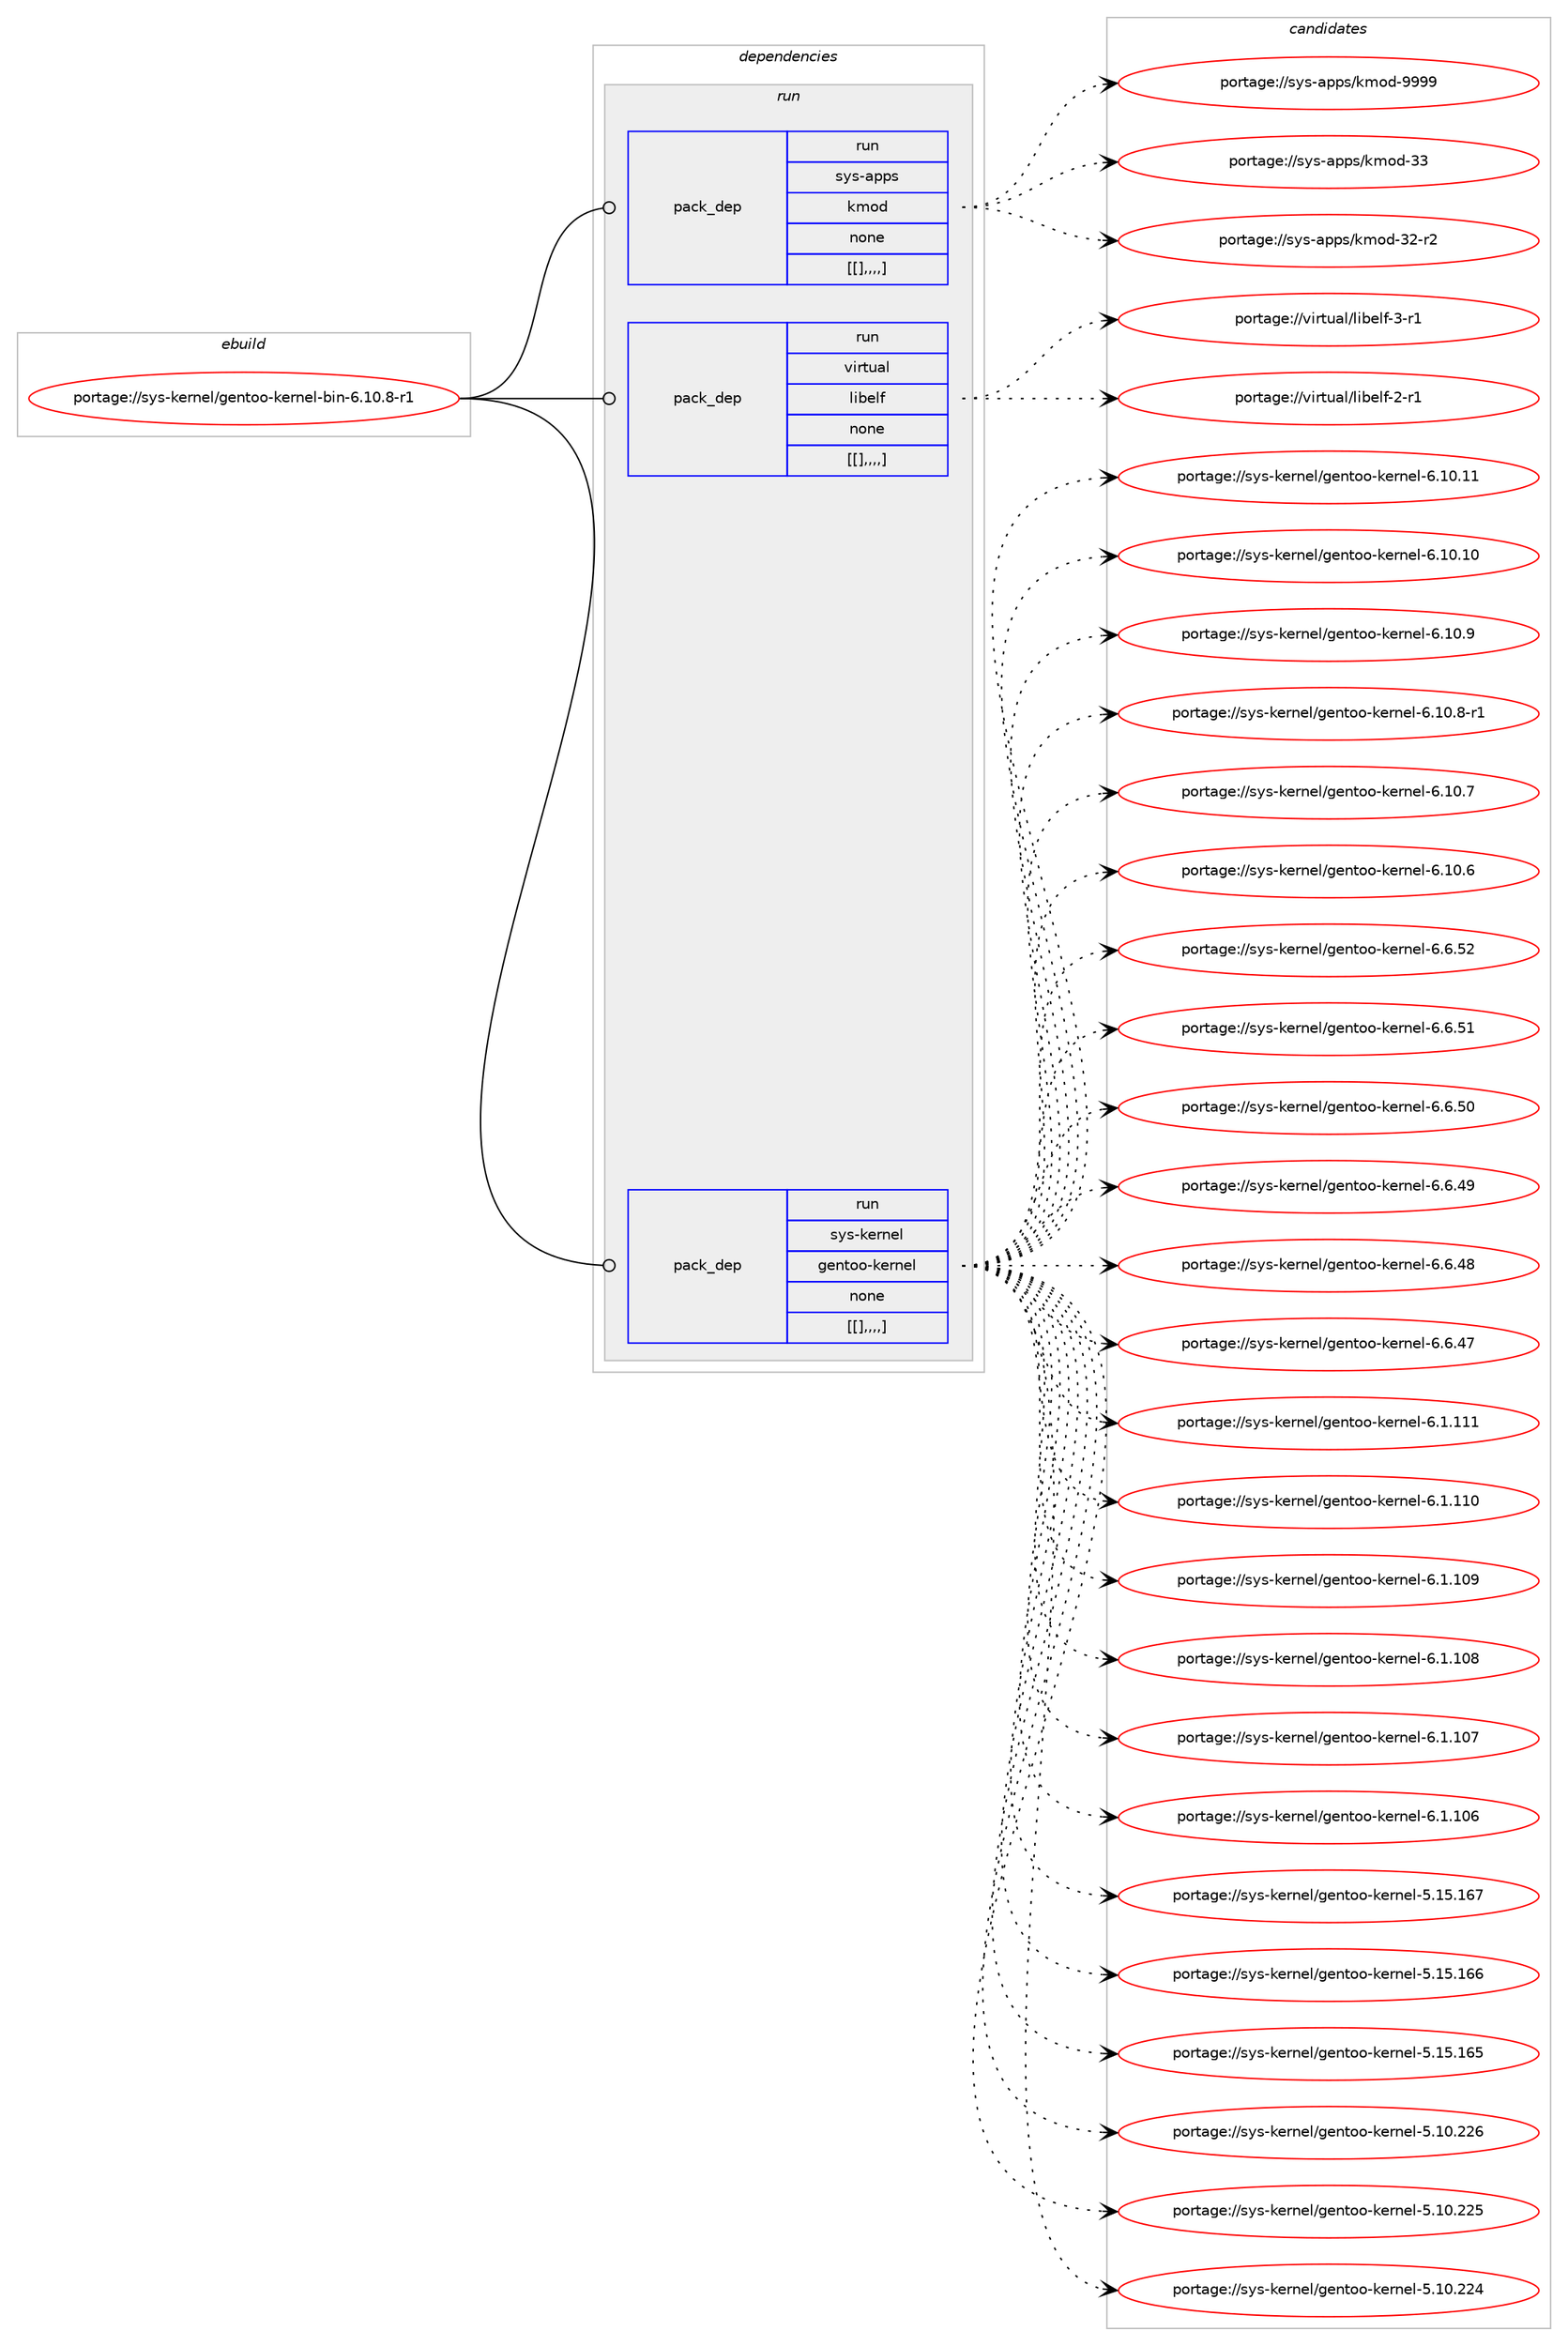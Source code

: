 digraph prolog {

# *************
# Graph options
# *************

newrank=true;
concentrate=true;
compound=true;
graph [rankdir=LR,fontname=Helvetica,fontsize=10,ranksep=1.5];#, ranksep=2.5, nodesep=0.2];
edge  [arrowhead=vee];
node  [fontname=Helvetica,fontsize=10];

# **********
# The ebuild
# **********

subgraph cluster_leftcol {
color=gray;
label=<<i>ebuild</i>>;
id [label="portage://sys-kernel/gentoo-kernel-bin-6.10.8-r1", color=red, width=4, href="../sys-kernel/gentoo-kernel-bin-6.10.8-r1.svg"];
}

# ****************
# The dependencies
# ****************

subgraph cluster_midcol {
color=gray;
label=<<i>dependencies</i>>;
subgraph cluster_compile {
fillcolor="#eeeeee";
style=filled;
label=<<i>compile</i>>;
}
subgraph cluster_compileandrun {
fillcolor="#eeeeee";
style=filled;
label=<<i>compile and run</i>>;
}
subgraph cluster_run {
fillcolor="#eeeeee";
style=filled;
label=<<i>run</i>>;
subgraph pack326814 {
dependency451521 [label=<<TABLE BORDER="0" CELLBORDER="1" CELLSPACING="0" CELLPADDING="4" WIDTH="220"><TR><TD ROWSPAN="6" CELLPADDING="30">pack_dep</TD></TR><TR><TD WIDTH="110">run</TD></TR><TR><TD>sys-apps</TD></TR><TR><TD>kmod</TD></TR><TR><TD>none</TD></TR><TR><TD>[[],,,,]</TD></TR></TABLE>>, shape=none, color=blue];
}
id:e -> dependency451521:w [weight=20,style="solid",arrowhead="odot"];
subgraph pack326815 {
dependency451522 [label=<<TABLE BORDER="0" CELLBORDER="1" CELLSPACING="0" CELLPADDING="4" WIDTH="220"><TR><TD ROWSPAN="6" CELLPADDING="30">pack_dep</TD></TR><TR><TD WIDTH="110">run</TD></TR><TR><TD>virtual</TD></TR><TR><TD>libelf</TD></TR><TR><TD>none</TD></TR><TR><TD>[[],,,,]</TD></TR></TABLE>>, shape=none, color=blue];
}
id:e -> dependency451522:w [weight=20,style="solid",arrowhead="odot"];
subgraph pack326816 {
dependency451523 [label=<<TABLE BORDER="0" CELLBORDER="1" CELLSPACING="0" CELLPADDING="4" WIDTH="220"><TR><TD ROWSPAN="6" CELLPADDING="30">pack_dep</TD></TR><TR><TD WIDTH="110">run</TD></TR><TR><TD>sys-kernel</TD></TR><TR><TD>gentoo-kernel</TD></TR><TR><TD>none</TD></TR><TR><TD>[[],,,,]</TD></TR></TABLE>>, shape=none, color=blue];
}
id:e -> dependency451523:w [weight=20,style="solid",arrowhead="odot"];
}
}

# **************
# The candidates
# **************

subgraph cluster_choices {
rank=same;
color=gray;
label=<<i>candidates</i>>;

subgraph choice326814 {
color=black;
nodesep=1;
choice1151211154597112112115471071091111004557575757 [label="portage://sys-apps/kmod-9999", color=red, width=4,href="../sys-apps/kmod-9999.svg"];
choice115121115459711211211547107109111100455151 [label="portage://sys-apps/kmod-33", color=red, width=4,href="../sys-apps/kmod-33.svg"];
choice1151211154597112112115471071091111004551504511450 [label="portage://sys-apps/kmod-32-r2", color=red, width=4,href="../sys-apps/kmod-32-r2.svg"];
dependency451521:e -> choice1151211154597112112115471071091111004557575757:w [style=dotted,weight="100"];
dependency451521:e -> choice115121115459711211211547107109111100455151:w [style=dotted,weight="100"];
dependency451521:e -> choice1151211154597112112115471071091111004551504511450:w [style=dotted,weight="100"];
}
subgraph choice326815 {
color=black;
nodesep=1;
choice11810511411611797108471081059810110810245514511449 [label="portage://virtual/libelf-3-r1", color=red, width=4,href="../virtual/libelf-3-r1.svg"];
choice11810511411611797108471081059810110810245504511449 [label="portage://virtual/libelf-2-r1", color=red, width=4,href="../virtual/libelf-2-r1.svg"];
dependency451522:e -> choice11810511411611797108471081059810110810245514511449:w [style=dotted,weight="100"];
dependency451522:e -> choice11810511411611797108471081059810110810245504511449:w [style=dotted,weight="100"];
}
subgraph choice326816 {
color=black;
nodesep=1;
choice1151211154510710111411010110847103101110116111111451071011141101011084554464948464949 [label="portage://sys-kernel/gentoo-kernel-6.10.11", color=red, width=4,href="../sys-kernel/gentoo-kernel-6.10.11.svg"];
choice1151211154510710111411010110847103101110116111111451071011141101011084554464948464948 [label="portage://sys-kernel/gentoo-kernel-6.10.10", color=red, width=4,href="../sys-kernel/gentoo-kernel-6.10.10.svg"];
choice11512111545107101114110101108471031011101161111114510710111411010110845544649484657 [label="portage://sys-kernel/gentoo-kernel-6.10.9", color=red, width=4,href="../sys-kernel/gentoo-kernel-6.10.9.svg"];
choice115121115451071011141101011084710310111011611111145107101114110101108455446494846564511449 [label="portage://sys-kernel/gentoo-kernel-6.10.8-r1", color=red, width=4,href="../sys-kernel/gentoo-kernel-6.10.8-r1.svg"];
choice11512111545107101114110101108471031011101161111114510710111411010110845544649484655 [label="portage://sys-kernel/gentoo-kernel-6.10.7", color=red, width=4,href="../sys-kernel/gentoo-kernel-6.10.7.svg"];
choice11512111545107101114110101108471031011101161111114510710111411010110845544649484654 [label="portage://sys-kernel/gentoo-kernel-6.10.6", color=red, width=4,href="../sys-kernel/gentoo-kernel-6.10.6.svg"];
choice11512111545107101114110101108471031011101161111114510710111411010110845544654465350 [label="portage://sys-kernel/gentoo-kernel-6.6.52", color=red, width=4,href="../sys-kernel/gentoo-kernel-6.6.52.svg"];
choice11512111545107101114110101108471031011101161111114510710111411010110845544654465349 [label="portage://sys-kernel/gentoo-kernel-6.6.51", color=red, width=4,href="../sys-kernel/gentoo-kernel-6.6.51.svg"];
choice11512111545107101114110101108471031011101161111114510710111411010110845544654465348 [label="portage://sys-kernel/gentoo-kernel-6.6.50", color=red, width=4,href="../sys-kernel/gentoo-kernel-6.6.50.svg"];
choice11512111545107101114110101108471031011101161111114510710111411010110845544654465257 [label="portage://sys-kernel/gentoo-kernel-6.6.49", color=red, width=4,href="../sys-kernel/gentoo-kernel-6.6.49.svg"];
choice11512111545107101114110101108471031011101161111114510710111411010110845544654465256 [label="portage://sys-kernel/gentoo-kernel-6.6.48", color=red, width=4,href="../sys-kernel/gentoo-kernel-6.6.48.svg"];
choice11512111545107101114110101108471031011101161111114510710111411010110845544654465255 [label="portage://sys-kernel/gentoo-kernel-6.6.47", color=red, width=4,href="../sys-kernel/gentoo-kernel-6.6.47.svg"];
choice1151211154510710111411010110847103101110116111111451071011141101011084554464946494949 [label="portage://sys-kernel/gentoo-kernel-6.1.111", color=red, width=4,href="../sys-kernel/gentoo-kernel-6.1.111.svg"];
choice1151211154510710111411010110847103101110116111111451071011141101011084554464946494948 [label="portage://sys-kernel/gentoo-kernel-6.1.110", color=red, width=4,href="../sys-kernel/gentoo-kernel-6.1.110.svg"];
choice1151211154510710111411010110847103101110116111111451071011141101011084554464946494857 [label="portage://sys-kernel/gentoo-kernel-6.1.109", color=red, width=4,href="../sys-kernel/gentoo-kernel-6.1.109.svg"];
choice1151211154510710111411010110847103101110116111111451071011141101011084554464946494856 [label="portage://sys-kernel/gentoo-kernel-6.1.108", color=red, width=4,href="../sys-kernel/gentoo-kernel-6.1.108.svg"];
choice1151211154510710111411010110847103101110116111111451071011141101011084554464946494855 [label="portage://sys-kernel/gentoo-kernel-6.1.107", color=red, width=4,href="../sys-kernel/gentoo-kernel-6.1.107.svg"];
choice1151211154510710111411010110847103101110116111111451071011141101011084554464946494854 [label="portage://sys-kernel/gentoo-kernel-6.1.106", color=red, width=4,href="../sys-kernel/gentoo-kernel-6.1.106.svg"];
choice115121115451071011141101011084710310111011611111145107101114110101108455346495346495455 [label="portage://sys-kernel/gentoo-kernel-5.15.167", color=red, width=4,href="../sys-kernel/gentoo-kernel-5.15.167.svg"];
choice115121115451071011141101011084710310111011611111145107101114110101108455346495346495454 [label="portage://sys-kernel/gentoo-kernel-5.15.166", color=red, width=4,href="../sys-kernel/gentoo-kernel-5.15.166.svg"];
choice115121115451071011141101011084710310111011611111145107101114110101108455346495346495453 [label="portage://sys-kernel/gentoo-kernel-5.15.165", color=red, width=4,href="../sys-kernel/gentoo-kernel-5.15.165.svg"];
choice115121115451071011141101011084710310111011611111145107101114110101108455346494846505054 [label="portage://sys-kernel/gentoo-kernel-5.10.226", color=red, width=4,href="../sys-kernel/gentoo-kernel-5.10.226.svg"];
choice115121115451071011141101011084710310111011611111145107101114110101108455346494846505053 [label="portage://sys-kernel/gentoo-kernel-5.10.225", color=red, width=4,href="../sys-kernel/gentoo-kernel-5.10.225.svg"];
choice115121115451071011141101011084710310111011611111145107101114110101108455346494846505052 [label="portage://sys-kernel/gentoo-kernel-5.10.224", color=red, width=4,href="../sys-kernel/gentoo-kernel-5.10.224.svg"];
dependency451523:e -> choice1151211154510710111411010110847103101110116111111451071011141101011084554464948464949:w [style=dotted,weight="100"];
dependency451523:e -> choice1151211154510710111411010110847103101110116111111451071011141101011084554464948464948:w [style=dotted,weight="100"];
dependency451523:e -> choice11512111545107101114110101108471031011101161111114510710111411010110845544649484657:w [style=dotted,weight="100"];
dependency451523:e -> choice115121115451071011141101011084710310111011611111145107101114110101108455446494846564511449:w [style=dotted,weight="100"];
dependency451523:e -> choice11512111545107101114110101108471031011101161111114510710111411010110845544649484655:w [style=dotted,weight="100"];
dependency451523:e -> choice11512111545107101114110101108471031011101161111114510710111411010110845544649484654:w [style=dotted,weight="100"];
dependency451523:e -> choice11512111545107101114110101108471031011101161111114510710111411010110845544654465350:w [style=dotted,weight="100"];
dependency451523:e -> choice11512111545107101114110101108471031011101161111114510710111411010110845544654465349:w [style=dotted,weight="100"];
dependency451523:e -> choice11512111545107101114110101108471031011101161111114510710111411010110845544654465348:w [style=dotted,weight="100"];
dependency451523:e -> choice11512111545107101114110101108471031011101161111114510710111411010110845544654465257:w [style=dotted,weight="100"];
dependency451523:e -> choice11512111545107101114110101108471031011101161111114510710111411010110845544654465256:w [style=dotted,weight="100"];
dependency451523:e -> choice11512111545107101114110101108471031011101161111114510710111411010110845544654465255:w [style=dotted,weight="100"];
dependency451523:e -> choice1151211154510710111411010110847103101110116111111451071011141101011084554464946494949:w [style=dotted,weight="100"];
dependency451523:e -> choice1151211154510710111411010110847103101110116111111451071011141101011084554464946494948:w [style=dotted,weight="100"];
dependency451523:e -> choice1151211154510710111411010110847103101110116111111451071011141101011084554464946494857:w [style=dotted,weight="100"];
dependency451523:e -> choice1151211154510710111411010110847103101110116111111451071011141101011084554464946494856:w [style=dotted,weight="100"];
dependency451523:e -> choice1151211154510710111411010110847103101110116111111451071011141101011084554464946494855:w [style=dotted,weight="100"];
dependency451523:e -> choice1151211154510710111411010110847103101110116111111451071011141101011084554464946494854:w [style=dotted,weight="100"];
dependency451523:e -> choice115121115451071011141101011084710310111011611111145107101114110101108455346495346495455:w [style=dotted,weight="100"];
dependency451523:e -> choice115121115451071011141101011084710310111011611111145107101114110101108455346495346495454:w [style=dotted,weight="100"];
dependency451523:e -> choice115121115451071011141101011084710310111011611111145107101114110101108455346495346495453:w [style=dotted,weight="100"];
dependency451523:e -> choice115121115451071011141101011084710310111011611111145107101114110101108455346494846505054:w [style=dotted,weight="100"];
dependency451523:e -> choice115121115451071011141101011084710310111011611111145107101114110101108455346494846505053:w [style=dotted,weight="100"];
dependency451523:e -> choice115121115451071011141101011084710310111011611111145107101114110101108455346494846505052:w [style=dotted,weight="100"];
}
}

}

